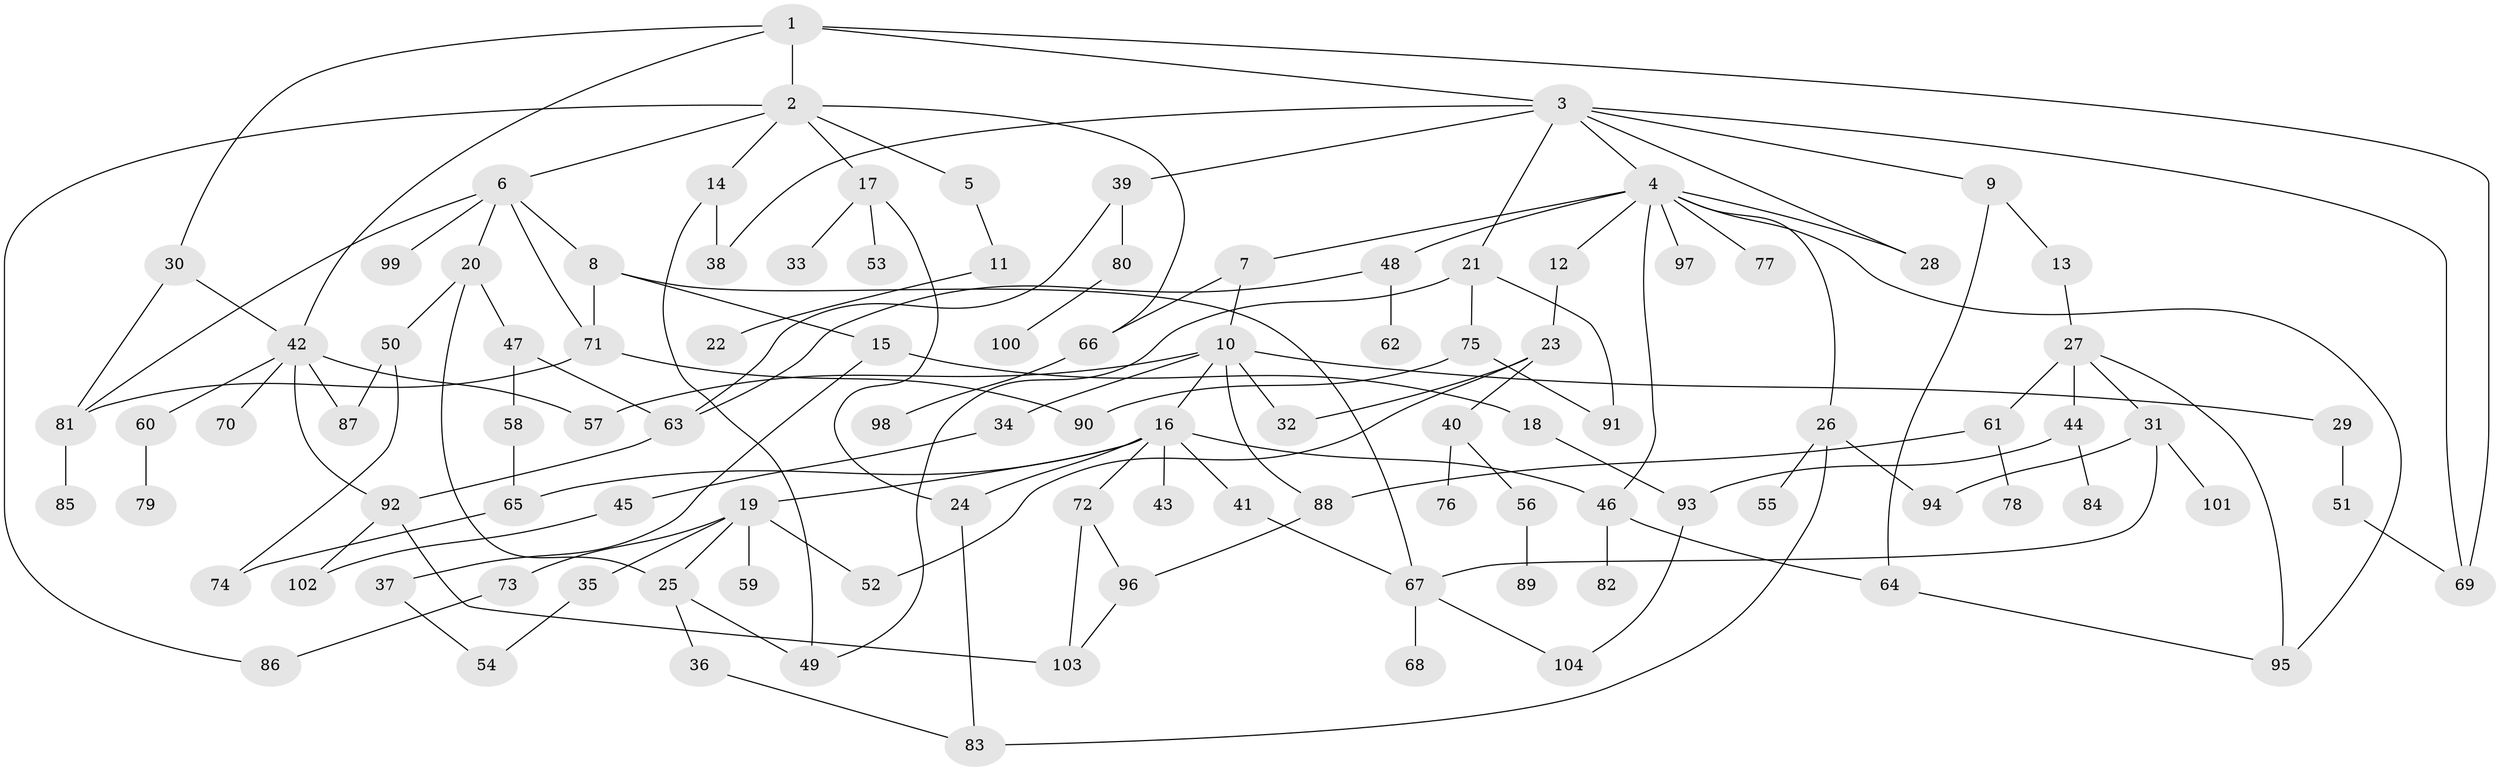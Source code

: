 // coarse degree distribution, {4: 0.125, 8: 0.027777777777777776, 9: 0.027777777777777776, 2: 0.25, 5: 0.027777777777777776, 3: 0.2638888888888889, 7: 0.05555555555555555, 6: 0.013888888888888888, 1: 0.20833333333333334}
// Generated by graph-tools (version 1.1) at 2025/23/03/03/25 07:23:34]
// undirected, 104 vertices, 145 edges
graph export_dot {
graph [start="1"]
  node [color=gray90,style=filled];
  1;
  2;
  3;
  4;
  5;
  6;
  7;
  8;
  9;
  10;
  11;
  12;
  13;
  14;
  15;
  16;
  17;
  18;
  19;
  20;
  21;
  22;
  23;
  24;
  25;
  26;
  27;
  28;
  29;
  30;
  31;
  32;
  33;
  34;
  35;
  36;
  37;
  38;
  39;
  40;
  41;
  42;
  43;
  44;
  45;
  46;
  47;
  48;
  49;
  50;
  51;
  52;
  53;
  54;
  55;
  56;
  57;
  58;
  59;
  60;
  61;
  62;
  63;
  64;
  65;
  66;
  67;
  68;
  69;
  70;
  71;
  72;
  73;
  74;
  75;
  76;
  77;
  78;
  79;
  80;
  81;
  82;
  83;
  84;
  85;
  86;
  87;
  88;
  89;
  90;
  91;
  92;
  93;
  94;
  95;
  96;
  97;
  98;
  99;
  100;
  101;
  102;
  103;
  104;
  1 -- 2;
  1 -- 3;
  1 -- 30;
  1 -- 42;
  1 -- 69;
  2 -- 5;
  2 -- 6;
  2 -- 14;
  2 -- 17;
  2 -- 66;
  2 -- 86;
  3 -- 4;
  3 -- 9;
  3 -- 21;
  3 -- 38;
  3 -- 39;
  3 -- 69;
  3 -- 28;
  4 -- 7;
  4 -- 12;
  4 -- 26;
  4 -- 28;
  4 -- 46;
  4 -- 48;
  4 -- 77;
  4 -- 97;
  4 -- 95;
  5 -- 11;
  6 -- 8;
  6 -- 20;
  6 -- 99;
  6 -- 71;
  6 -- 81;
  7 -- 10;
  7 -- 66;
  8 -- 15;
  8 -- 67;
  8 -- 71;
  9 -- 13;
  9 -- 64;
  10 -- 16;
  10 -- 29;
  10 -- 32;
  10 -- 34;
  10 -- 57;
  10 -- 88;
  11 -- 22;
  12 -- 23;
  13 -- 27;
  14 -- 38;
  14 -- 49;
  15 -- 18;
  15 -- 37;
  16 -- 19;
  16 -- 24;
  16 -- 41;
  16 -- 43;
  16 -- 65;
  16 -- 72;
  16 -- 46;
  17 -- 33;
  17 -- 53;
  17 -- 24;
  18 -- 93;
  19 -- 35;
  19 -- 52;
  19 -- 59;
  19 -- 73;
  19 -- 25;
  20 -- 25;
  20 -- 47;
  20 -- 50;
  21 -- 75;
  21 -- 91;
  21 -- 49;
  23 -- 40;
  23 -- 52;
  23 -- 32;
  24 -- 83;
  25 -- 36;
  25 -- 49;
  26 -- 55;
  26 -- 94;
  26 -- 83;
  27 -- 31;
  27 -- 44;
  27 -- 61;
  27 -- 95;
  29 -- 51;
  30 -- 42;
  30 -- 81;
  31 -- 94;
  31 -- 101;
  31 -- 67;
  34 -- 45;
  35 -- 54;
  36 -- 83;
  37 -- 54;
  39 -- 63;
  39 -- 80;
  40 -- 56;
  40 -- 76;
  41 -- 67;
  42 -- 60;
  42 -- 70;
  42 -- 92;
  42 -- 87;
  42 -- 57;
  44 -- 84;
  44 -- 93;
  45 -- 102;
  46 -- 64;
  46 -- 82;
  47 -- 58;
  47 -- 63;
  48 -- 62;
  48 -- 63;
  50 -- 87;
  50 -- 74;
  51 -- 69;
  56 -- 89;
  58 -- 65;
  60 -- 79;
  61 -- 78;
  61 -- 88;
  63 -- 92;
  64 -- 95;
  65 -- 74;
  66 -- 98;
  67 -- 68;
  67 -- 104;
  71 -- 90;
  71 -- 81;
  72 -- 96;
  72 -- 103;
  73 -- 86;
  75 -- 90;
  75 -- 91;
  80 -- 100;
  81 -- 85;
  88 -- 96;
  92 -- 102;
  92 -- 103;
  93 -- 104;
  96 -- 103;
}
